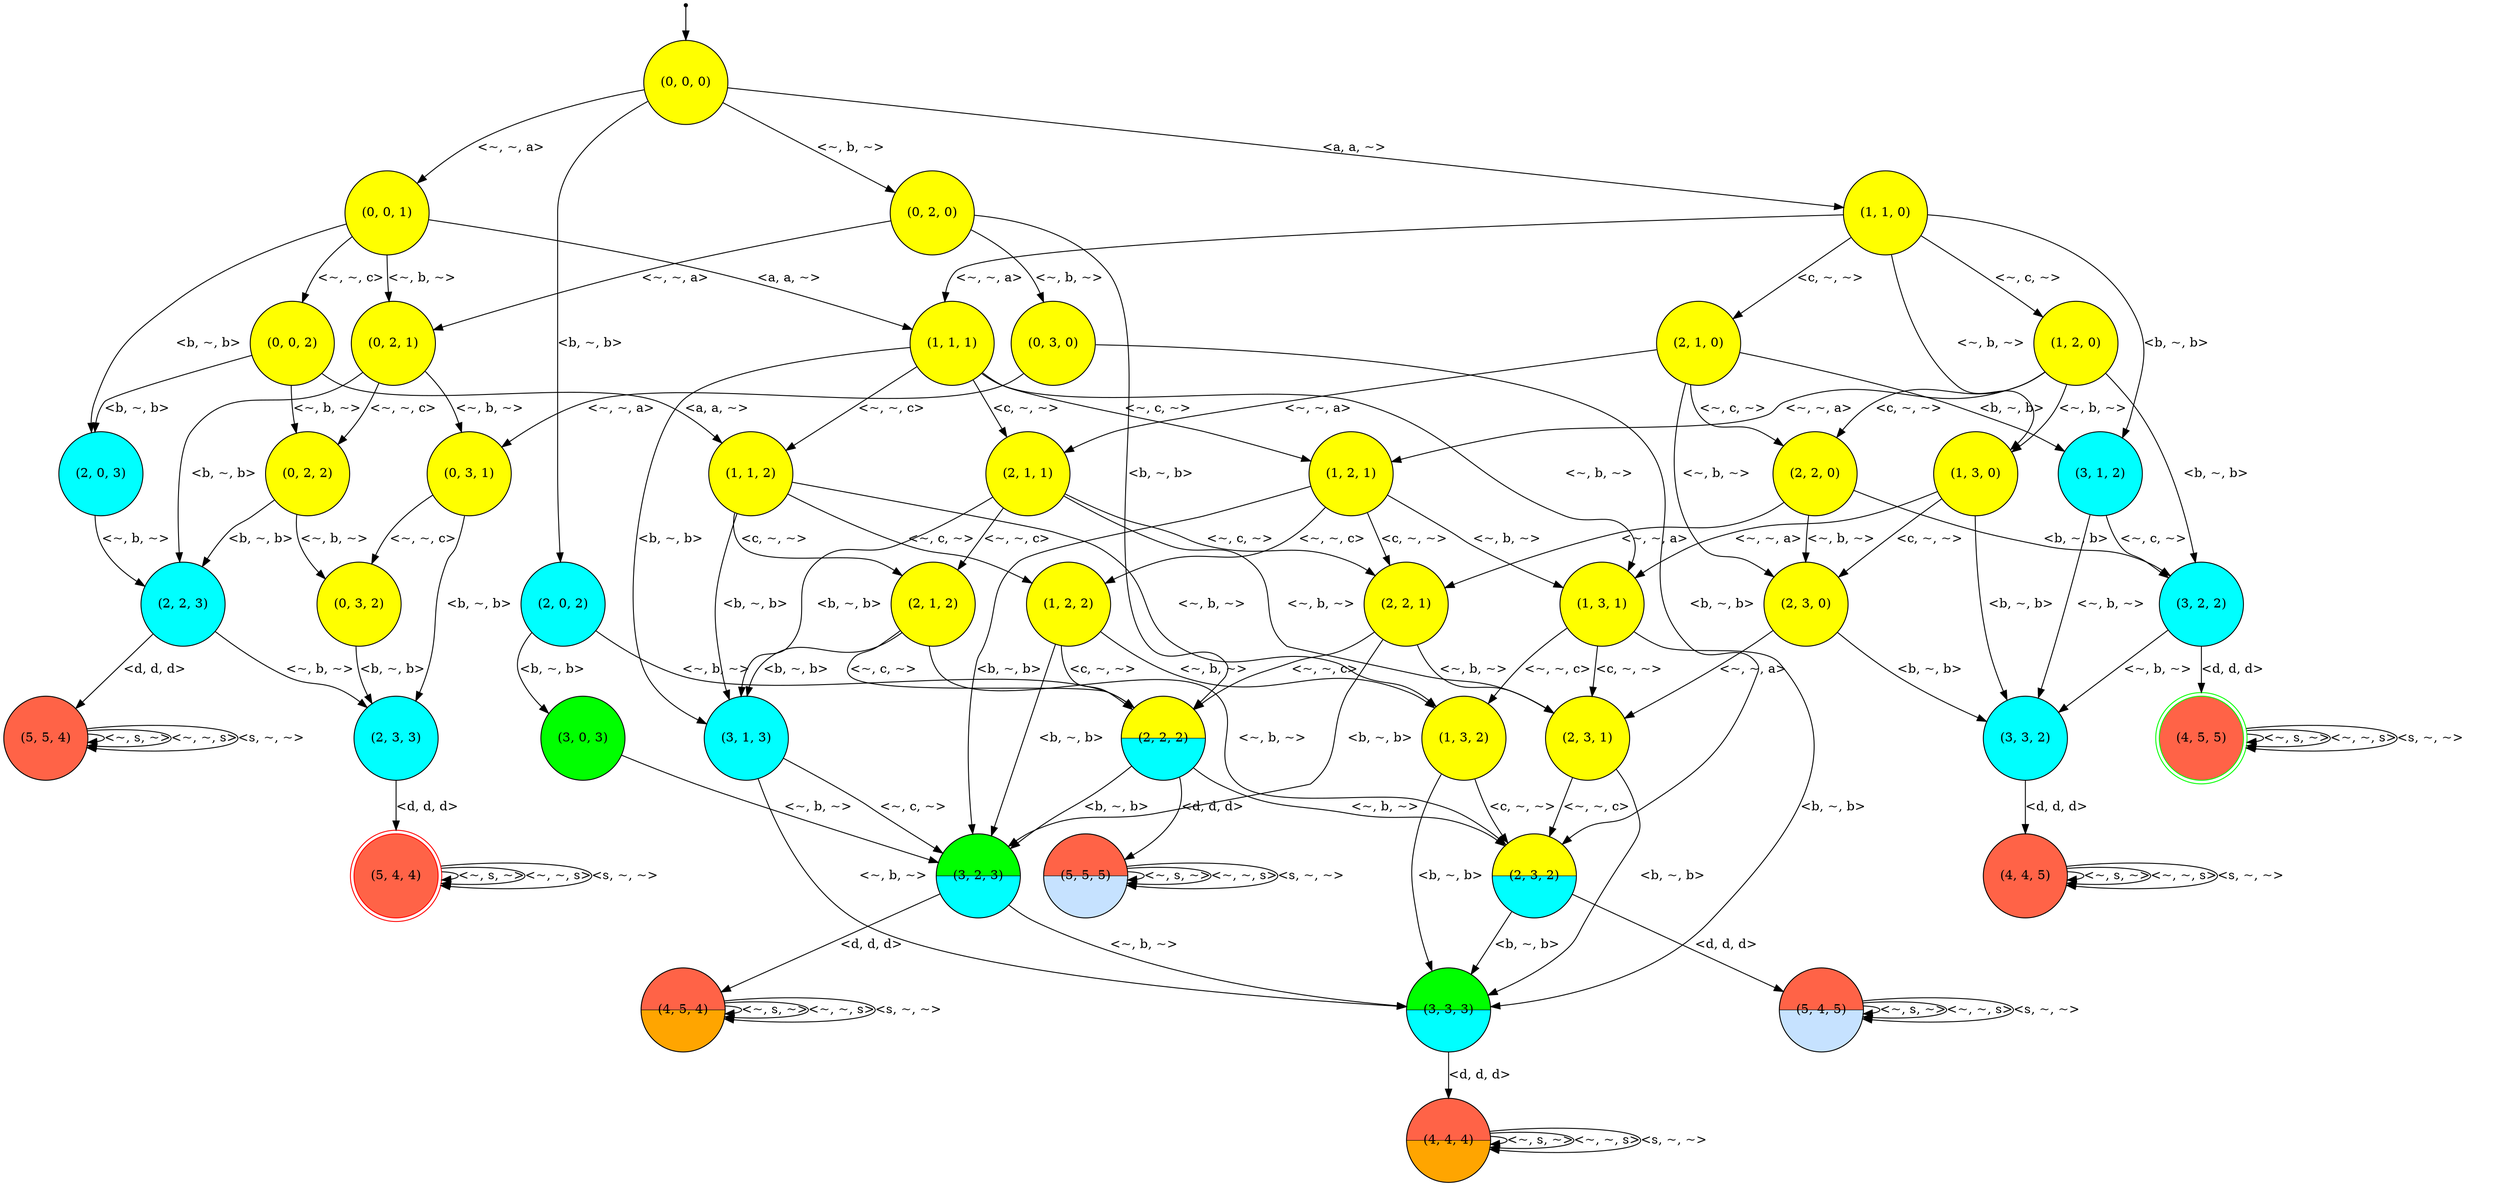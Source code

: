 digraph G {
"n0"[label="(2, 1, 0)"shape=circle color="black" style=wedged fillcolor="yellow" style=filled];
"n1"[label="(1, 1, 2)"shape=circle color="black" style=wedged fillcolor="yellow" style=filled];
"n2"[label="(5, 5, 4)"shape=circle color="black" style=wedged fillcolor="tomato" style=filled];
"n3"[label="(3, 3, 3)"shape=circle color="black" style=wedged fillcolor="green:cyan" style=wedged];
"n4"[label="(2, 3, 3)"shape=circle color="black" style=wedged fillcolor="cyan" style=filled];
"n5"[label="(4, 5, 4)"shape=circle color="black" style=wedged fillcolor="tomato:orange" style=wedged];
"n6"[label="(0, 2, 2)"shape=circle color="black" style=wedged fillcolor="yellow" style=filled];
"n7"[label="(1, 2, 2)"shape=circle color="black" style=wedged fillcolor="yellow" style=filled];
"n8"[label="(0, 0, 1)"shape=circle color="black" style=wedged fillcolor="yellow" style=filled];
"n9"[label="(0, 2, 0)"shape=circle color="black" style=wedged fillcolor="yellow" style=filled];
"n10"[label="(2, 0, 2)"shape=circle color="black" style=wedged fillcolor="cyan" style=filled];
"n11"[label="(1, 2, 0)"shape=circle color="black" style=wedged fillcolor="yellow" style=filled];
"n12"[label="(2, 2, 0)"shape=circle color="black" style=wedged fillcolor="yellow" style=filled];
"n13"[label="(0, 0, 2)"shape=circle color="black" style=wedged fillcolor="yellow" style=filled];
"n14"[label="(2, 2, 3)"shape=circle color="black" style=wedged fillcolor="cyan" style=filled];
"n15"[label="(4, 4, 4)"shape=circle color="black" style=wedged fillcolor="tomato:orange" style=wedged];
"n16"[label="(3, 2, 3)"shape=circle color="black" style=wedged fillcolor="green:cyan" style=wedged];
"n17"[label="(5, 4, 4)"shape=doublecircle color="red" style=wedged fillcolor="tomato" style=filled];
"n18"[label="(1, 3, 0)"shape=circle color="black" style=wedged fillcolor="yellow" style=filled];
"n19"[label="(0, 3, 2)"shape=circle color="black" style=wedged fillcolor="yellow" style=filled];
"n20"[label="(1, 3, 2)"shape=circle color="black" style=wedged fillcolor="yellow" style=filled];
"n21"[label="(2, 3, 2)"shape=circle color="black" style=wedged fillcolor="yellow:cyan" style=wedged];
"n22"[label="(3, 1, 3)"shape=circle color="black" style=wedged fillcolor="cyan" style=filled];
"n23"[label="(0, 3, 0)"shape=circle color="black" style=wedged fillcolor="yellow" style=filled];
"n24"[label="(2, 3, 0)"shape=circle color="black" style=wedged fillcolor="yellow" style=filled];
"n25"[label="(1, 1, 1)"shape=circle color="black" style=wedged fillcolor="yellow" style=filled];
"n26"[label="(2, 1, 1)"shape=circle color="black" style=wedged fillcolor="yellow" style=filled];
"n27"[label="(5, 5, 5)"shape=circle color="black" style=wedged fillcolor="tomato:slategray1" style=wedged];
"n28"[label="(3, 3, 2)"shape=circle color="black" style=wedged fillcolor="cyan" style=filled];
"n29"[label="(4, 5, 5)"shape=doublecircle color="green" style=wedged fillcolor="tomato" style=filled];
"n30"[label="(3, 0, 3)"shape=circle color="black" style=wedged fillcolor="green" style=filled];
"n31"[label="(1, 2, 1)"shape=circle color="black" style=wedged fillcolor="yellow" style=filled];
"n32"[label="(0, 0, 0)"shape=circle color="black" style=wedged fillcolor="yellow" style=filled];
"ArbitraryUnusedNameNoWorriesJustGrooving33"[fontSize=1 shape=point];
"n33"[label="(0, 2, 1)"shape=circle color="black" style=wedged fillcolor="yellow" style=filled];
"n34"[label="(2, 0, 3)"shape=circle color="black" style=wedged fillcolor="cyan" style=filled];
"n35"[label="(2, 2, 1)"shape=circle color="black" style=wedged fillcolor="yellow" style=filled];
"n36"[label="(4, 4, 5)"shape=circle color="black" style=wedged fillcolor="tomato" style=filled];
"n37"[label="(2, 2, 2)"shape=circle color="black" style=wedged fillcolor="yellow:cyan" style=wedged];
"n38"[label="(3, 2, 2)"shape=circle color="black" style=wedged fillcolor="cyan" style=filled];
"n39"[label="(5, 4, 5)"shape=circle color="black" style=wedged fillcolor="tomato:slategray1" style=wedged];
"n40"[label="(1, 3, 1)"shape=circle color="black" style=wedged fillcolor="yellow" style=filled];
"n41"[label="(0, 3, 1)"shape=circle color="black" style=wedged fillcolor="yellow" style=filled];
"n42"[label="(3, 1, 2)"shape=circle color="black" style=wedged fillcolor="cyan" style=filled];
"n43"[label="(2, 3, 1)"shape=circle color="black" style=wedged fillcolor="yellow" style=filled];
"n44"[label="(1, 1, 0)"shape=circle color="black" style=wedged fillcolor="yellow" style=filled];
"n45"[label="(2, 1, 2)"shape=circle color="black" style=wedged fillcolor="yellow" style=filled];
{"ArbitraryUnusedNameNoWorriesJustGrooving33"}->{"n32"};
{"n0"}->{"n26"}[label = "<~, ~, a>" color="black" arrowhead="normal" style=""];
{"n0"}->{"n24"}[label = "<~, b, ~>" color="black" arrowhead="normal" style=""];
{"n0"}->{"n42"}[label = "<b, ~, b>" color="black" arrowhead="normal" style=""];
{"n0"}->{"n12"}[label = "<~, c, ~>" color="black" arrowhead="normal" style=""];
{"n1"}->{"n20"}[label = "<~, b, ~>" color="black" arrowhead="normal" style=""];
{"n1"}->{"n22"}[label = "<b, ~, b>" color="black" arrowhead="normal" style=""];
{"n1"}->{"n45"}[label = "<c, ~, ~>" color="black" arrowhead="normal" style=""];
{"n1"}->{"n7"}[label = "<~, c, ~>" color="black" arrowhead="normal" style=""];
{"n2"}->{"n2"}[label = "<~, s, ~>" color="black" arrowhead="normal" style=""];
{"n2"}->{"n2"}[label = "<~, ~, s>" color="black" arrowhead="normal" style=""];
{"n2"}->{"n2"}[label = "<s, ~, ~>" color="black" arrowhead="normal" style=""];
{"n3"}->{"n15"}[label = "<d, d, d>" color="black" arrowhead="normal" style=""];
{"n4"}->{"n17"}[label = "<d, d, d>" color="black" arrowhead="normal" style=""];
{"n5"}->{"n5"}[label = "<~, s, ~>" color="black" arrowhead="normal" style=""];
{"n5"}->{"n5"}[label = "<~, ~, s>" color="black" arrowhead="normal" style=""];
{"n5"}->{"n5"}[label = "<s, ~, ~>" color="black" arrowhead="normal" style=""];
{"n6"}->{"n19"}[label = "<~, b, ~>" color="black" arrowhead="normal" style=""];
{"n6"}->{"n14"}[label = "<b, ~, b>" color="black" arrowhead="normal" style=""];
{"n7"}->{"n20"}[label = "<~, b, ~>" color="black" arrowhead="normal" style=""];
{"n7"}->{"n16"}[label = "<b, ~, b>" color="black" arrowhead="normal" style=""];
{"n7"}->{"n37"}[label = "<c, ~, ~>" color="black" arrowhead="normal" style=""];
{"n8"}->{"n25"}[label = "<a, a, ~>" color="black" arrowhead="normal" style=""];
{"n8"}->{"n33"}[label = "<~, b, ~>" color="black" arrowhead="normal" style=""];
{"n8"}->{"n34"}[label = "<b, ~, b>" color="black" arrowhead="normal" style=""];
{"n8"}->{"n13"}[label = "<~, ~, c>" color="black" arrowhead="normal" style=""];
{"n9"}->{"n33"}[label = "<~, ~, a>" color="black" arrowhead="normal" style=""];
{"n9"}->{"n23"}[label = "<~, b, ~>" color="black" arrowhead="normal" style=""];
{"n9"}->{"n37"}[label = "<b, ~, b>" color="black" arrowhead="normal" style=""];
{"n10"}->{"n37"}[label = "<~, b, ~>" color="black" arrowhead="normal" style=""];
{"n10"}->{"n30"}[label = "<b, ~, b>" color="black" arrowhead="normal" style=""];
{"n11"}->{"n31"}[label = "<~, ~, a>" color="black" arrowhead="normal" style=""];
{"n11"}->{"n18"}[label = "<~, b, ~>" color="black" arrowhead="normal" style=""];
{"n11"}->{"n38"}[label = "<b, ~, b>" color="black" arrowhead="normal" style=""];
{"n11"}->{"n12"}[label = "<c, ~, ~>" color="black" arrowhead="normal" style=""];
{"n12"}->{"n35"}[label = "<~, ~, a>" color="black" arrowhead="normal" style=""];
{"n12"}->{"n24"}[label = "<~, b, ~>" color="black" arrowhead="normal" style=""];
{"n12"}->{"n38"}[label = "<b, ~, b>" color="black" arrowhead="normal" style=""];
{"n13"}->{"n1"}[label = "<a, a, ~>" color="black" arrowhead="normal" style=""];
{"n13"}->{"n6"}[label = "<~, b, ~>" color="black" arrowhead="normal" style=""];
{"n13"}->{"n34"}[label = "<b, ~, b>" color="black" arrowhead="normal" style=""];
{"n14"}->{"n4"}[label = "<~, b, ~>" color="black" arrowhead="normal" style=""];
{"n14"}->{"n2"}[label = "<d, d, d>" color="black" arrowhead="normal" style=""];
{"n15"}->{"n15"}[label = "<~, s, ~>" color="black" arrowhead="normal" style=""];
{"n15"}->{"n15"}[label = "<~, ~, s>" color="black" arrowhead="normal" style=""];
{"n15"}->{"n15"}[label = "<s, ~, ~>" color="black" arrowhead="normal" style=""];
{"n16"}->{"n3"}[label = "<~, b, ~>" color="black" arrowhead="normal" style=""];
{"n16"}->{"n5"}[label = "<d, d, d>" color="black" arrowhead="normal" style=""];
{"n17"}->{"n17"}[label = "<~, s, ~>" color="black" arrowhead="normal" style=""];
{"n17"}->{"n17"}[label = "<~, ~, s>" color="black" arrowhead="normal" style=""];
{"n17"}->{"n17"}[label = "<s, ~, ~>" color="black" arrowhead="normal" style=""];
{"n18"}->{"n40"}[label = "<~, ~, a>" color="black" arrowhead="normal" style=""];
{"n18"}->{"n28"}[label = "<b, ~, b>" color="black" arrowhead="normal" style=""];
{"n18"}->{"n24"}[label = "<c, ~, ~>" color="black" arrowhead="normal" style=""];
{"n19"}->{"n4"}[label = "<b, ~, b>" color="black" arrowhead="normal" style=""];
{"n20"}->{"n3"}[label = "<b, ~, b>" color="black" arrowhead="normal" style=""];
{"n20"}->{"n21"}[label = "<c, ~, ~>" color="black" arrowhead="normal" style=""];
{"n21"}->{"n3"}[label = "<b, ~, b>" color="black" arrowhead="normal" style=""];
{"n21"}->{"n39"}[label = "<d, d, d>" color="black" arrowhead="normal" style=""];
{"n22"}->{"n3"}[label = "<~, b, ~>" color="black" arrowhead="normal" style=""];
{"n22"}->{"n16"}[label = "<~, c, ~>" color="black" arrowhead="normal" style=""];
{"n23"}->{"n41"}[label = "<~, ~, a>" color="black" arrowhead="normal" style=""];
{"n23"}->{"n21"}[label = "<b, ~, b>" color="black" arrowhead="normal" style=""];
{"n24"}->{"n43"}[label = "<~, ~, a>" color="black" arrowhead="normal" style=""];
{"n24"}->{"n28"}[label = "<b, ~, b>" color="black" arrowhead="normal" style=""];
{"n25"}->{"n40"}[label = "<~, b, ~>" color="black" arrowhead="normal" style=""];
{"n25"}->{"n22"}[label = "<b, ~, b>" color="black" arrowhead="normal" style=""];
{"n25"}->{"n26"}[label = "<c, ~, ~>" color="black" arrowhead="normal" style=""];
{"n25"}->{"n31"}[label = "<~, c, ~>" color="black" arrowhead="normal" style=""];
{"n25"}->{"n1"}[label = "<~, ~, c>" color="black" arrowhead="normal" style=""];
{"n26"}->{"n43"}[label = "<~, b, ~>" color="black" arrowhead="normal" style=""];
{"n26"}->{"n22"}[label = "<b, ~, b>" color="black" arrowhead="normal" style=""];
{"n26"}->{"n35"}[label = "<~, c, ~>" color="black" arrowhead="normal" style=""];
{"n26"}->{"n45"}[label = "<~, ~, c>" color="black" arrowhead="normal" style=""];
{"n27"}->{"n27"}[label = "<~, s, ~>" color="black" arrowhead="normal" style=""];
{"n27"}->{"n27"}[label = "<~, ~, s>" color="black" arrowhead="normal" style=""];
{"n27"}->{"n27"}[label = "<s, ~, ~>" color="black" arrowhead="normal" style=""];
{"n28"}->{"n36"}[label = "<d, d, d>" color="black" arrowhead="normal" style=""];
{"n29"}->{"n29"}[label = "<~, s, ~>" color="black" arrowhead="normal" style=""];
{"n29"}->{"n29"}[label = "<~, ~, s>" color="black" arrowhead="normal" style=""];
{"n29"}->{"n29"}[label = "<s, ~, ~>" color="black" arrowhead="normal" style=""];
{"n30"}->{"n16"}[label = "<~, b, ~>" color="black" arrowhead="normal" style=""];
{"n31"}->{"n40"}[label = "<~, b, ~>" color="black" arrowhead="normal" style=""];
{"n31"}->{"n16"}[label = "<b, ~, b>" color="black" arrowhead="normal" style=""];
{"n31"}->{"n35"}[label = "<c, ~, ~>" color="black" arrowhead="normal" style=""];
{"n31"}->{"n7"}[label = "<~, ~, c>" color="black" arrowhead="normal" style=""];
{"n32"}->{"n8"}[label = "<~, ~, a>" color="black" arrowhead="normal" style=""];
{"n32"}->{"n44"}[label = "<a, a, ~>" color="black" arrowhead="normal" style=""];
{"n32"}->{"n9"}[label = "<~, b, ~>" color="black" arrowhead="normal" style=""];
{"n32"}->{"n10"}[label = "<b, ~, b>" color="black" arrowhead="normal" style=""];
{"n33"}->{"n41"}[label = "<~, b, ~>" color="black" arrowhead="normal" style=""];
{"n33"}->{"n14"}[label = "<b, ~, b>" color="black" arrowhead="normal" style=""];
{"n33"}->{"n6"}[label = "<~, ~, c>" color="black" arrowhead="normal" style=""];
{"n34"}->{"n14"}[label = "<~, b, ~>" color="black" arrowhead="normal" style=""];
{"n35"}->{"n43"}[label = "<~, b, ~>" color="black" arrowhead="normal" style=""];
{"n35"}->{"n16"}[label = "<b, ~, b>" color="black" arrowhead="normal" style=""];
{"n35"}->{"n37"}[label = "<~, ~, c>" color="black" arrowhead="normal" style=""];
{"n36"}->{"n36"}[label = "<~, s, ~>" color="black" arrowhead="normal" style=""];
{"n36"}->{"n36"}[label = "<~, ~, s>" color="black" arrowhead="normal" style=""];
{"n36"}->{"n36"}[label = "<s, ~, ~>" color="black" arrowhead="normal" style=""];
{"n37"}->{"n21"}[label = "<~, b, ~>" color="black" arrowhead="normal" style=""];
{"n37"}->{"n16"}[label = "<b, ~, b>" color="black" arrowhead="normal" style=""];
{"n37"}->{"n27"}[label = "<d, d, d>" color="black" arrowhead="normal" style=""];
{"n38"}->{"n28"}[label = "<~, b, ~>" color="black" arrowhead="normal" style=""];
{"n38"}->{"n29"}[label = "<d, d, d>" color="black" arrowhead="normal" style=""];
{"n39"}->{"n39"}[label = "<~, s, ~>" color="black" arrowhead="normal" style=""];
{"n39"}->{"n39"}[label = "<~, ~, s>" color="black" arrowhead="normal" style=""];
{"n39"}->{"n39"}[label = "<s, ~, ~>" color="black" arrowhead="normal" style=""];
{"n40"}->{"n3"}[label = "<b, ~, b>" color="black" arrowhead="normal" style=""];
{"n40"}->{"n43"}[label = "<c, ~, ~>" color="black" arrowhead="normal" style=""];
{"n40"}->{"n20"}[label = "<~, ~, c>" color="black" arrowhead="normal" style=""];
{"n41"}->{"n4"}[label = "<b, ~, b>" color="black" arrowhead="normal" style=""];
{"n41"}->{"n19"}[label = "<~, ~, c>" color="black" arrowhead="normal" style=""];
{"n42"}->{"n28"}[label = "<~, b, ~>" color="black" arrowhead="normal" style=""];
{"n42"}->{"n38"}[label = "<~, c, ~>" color="black" arrowhead="normal" style=""];
{"n43"}->{"n3"}[label = "<b, ~, b>" color="black" arrowhead="normal" style=""];
{"n43"}->{"n21"}[label = "<~, ~, c>" color="black" arrowhead="normal" style=""];
{"n44"}->{"n25"}[label = "<~, ~, a>" color="black" arrowhead="normal" style=""];
{"n44"}->{"n18"}[label = "<~, b, ~>" color="black" arrowhead="normal" style=""];
{"n44"}->{"n42"}[label = "<b, ~, b>" color="black" arrowhead="normal" style=""];
{"n44"}->{"n0"}[label = "<c, ~, ~>" color="black" arrowhead="normal" style=""];
{"n44"}->{"n11"}[label = "<~, c, ~>" color="black" arrowhead="normal" style=""];
{"n45"}->{"n21"}[label = "<~, b, ~>" color="black" arrowhead="normal" style=""];
{"n45"}->{"n22"}[label = "<b, ~, b>" color="black" arrowhead="normal" style=""];
{"n45"}->{"n37"}[label = "<~, c, ~>" color="black" arrowhead="normal" style=""];
}
